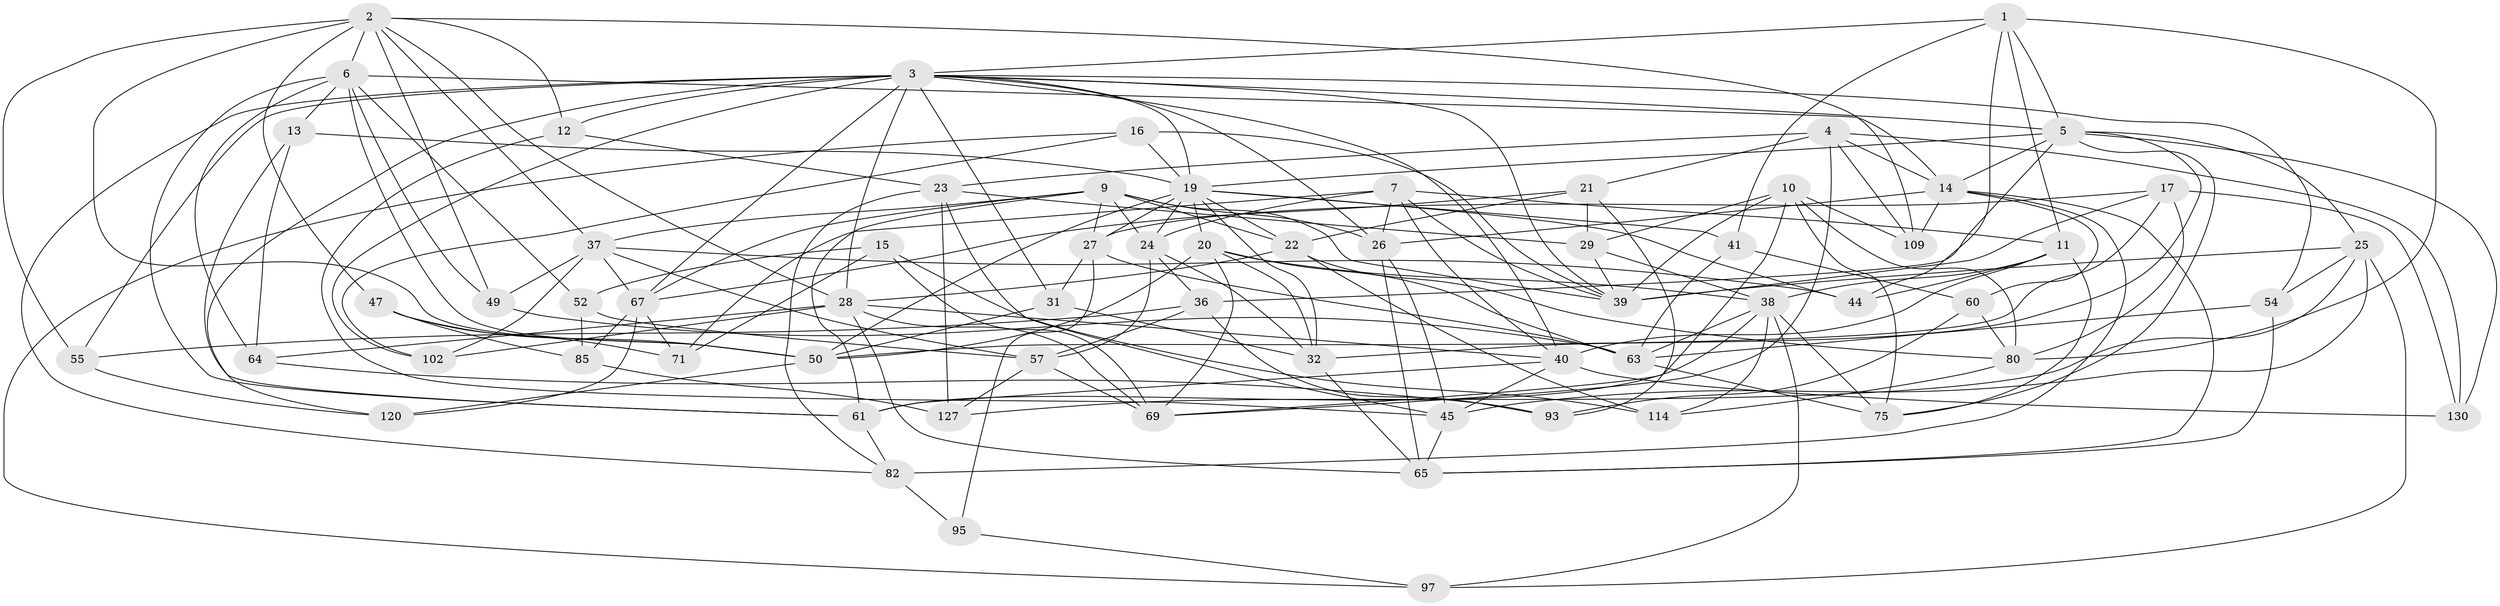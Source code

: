 // original degree distribution, {4: 1.0}
// Generated by graph-tools (version 1.1) at 2025/16/03/09/25 04:16:39]
// undirected, 65 vertices, 186 edges
graph export_dot {
graph [start="1"]
  node [color=gray90,style=filled];
  1 [super="+86"];
  2 [super="+68+53"];
  3 [super="+33+18+30"];
  4 [super="+99"];
  5 [super="+51+58"];
  6 [super="+110+104"];
  7 [super="+8"];
  9 [super="+131+35"];
  10 [super="+111"];
  11 [super="+48"];
  12;
  13;
  14 [super="+77+100"];
  15;
  16;
  17 [super="+66"];
  19 [super="+122+113"];
  20 [super="+62"];
  21 [super="+89"];
  22 [super="+42"];
  23 [super="+112"];
  24 [super="+121"];
  25 [super="+123"];
  26 [super="+119"];
  27 [super="+78"];
  28 [super="+34+92"];
  29 [super="+43"];
  31;
  32 [super="+106"];
  36 [super="+72"];
  37 [super="+59"];
  38 [super="+76+88"];
  39 [super="+124+87"];
  40 [super="+129+105"];
  41;
  44;
  45 [super="+98"];
  47;
  49;
  50 [super="+91+84"];
  52;
  54;
  55;
  57 [super="+108"];
  60;
  61 [super="+94"];
  63 [super="+125+74"];
  64;
  65 [super="+101"];
  67 [super="+115+83"];
  69 [super="+73"];
  71;
  75 [super="+90"];
  80 [super="+81"];
  82 [super="+128"];
  85;
  93;
  95;
  97;
  102;
  109;
  114;
  120;
  127;
  130;
  1 -- 44;
  1 -- 5;
  1 -- 3;
  1 -- 80;
  1 -- 41;
  1 -- 11;
  2 -- 37;
  2 -- 50 [weight=2];
  2 -- 47;
  2 -- 6;
  2 -- 55;
  2 -- 49;
  2 -- 109;
  2 -- 12;
  2 -- 28;
  3 -- 54;
  3 -- 82;
  3 -- 12;
  3 -- 5;
  3 -- 67 [weight=3];
  3 -- 102;
  3 -- 40 [weight=2];
  3 -- 55;
  3 -- 120;
  3 -- 28;
  3 -- 26;
  3 -- 31;
  3 -- 19;
  3 -- 39;
  4 -- 130;
  4 -- 109;
  4 -- 69;
  4 -- 23;
  4 -- 14;
  4 -- 21;
  5 -- 14;
  5 -- 25;
  5 -- 75;
  5 -- 32;
  5 -- 19;
  5 -- 130;
  5 -- 36 [weight=2];
  6 -- 13;
  6 -- 64;
  6 -- 50;
  6 -- 52;
  6 -- 49;
  6 -- 61;
  6 -- 14;
  7 -- 39;
  7 -- 24;
  7 -- 26;
  7 -- 40;
  7 -- 11;
  7 -- 71;
  9 -- 39;
  9 -- 37;
  9 -- 22;
  9 -- 27;
  9 -- 26;
  9 -- 61;
  9 -- 24;
  9 -- 67;
  10 -- 80;
  10 -- 75;
  10 -- 69;
  10 -- 109;
  10 -- 29;
  10 -- 39;
  11 -- 38;
  11 -- 40;
  11 -- 75;
  11 -- 44;
  12 -- 45;
  12 -- 23;
  13 -- 64;
  13 -- 19;
  13 -- 61;
  14 -- 26;
  14 -- 82;
  14 -- 65;
  14 -- 60;
  14 -- 109;
  15 -- 114;
  15 -- 71;
  15 -- 52;
  15 -- 69;
  16 -- 102;
  16 -- 97;
  16 -- 39;
  16 -- 19;
  17 -- 39;
  17 -- 80;
  17 -- 50 [weight=2];
  17 -- 27;
  17 -- 130;
  19 -- 32;
  19 -- 22;
  19 -- 50;
  19 -- 20;
  19 -- 41;
  19 -- 27;
  19 -- 44;
  19 -- 24;
  20 -- 32;
  20 -- 69;
  20 -- 63;
  20 -- 38;
  20 -- 50;
  21 -- 93;
  21 -- 29 [weight=2];
  21 -- 22;
  21 -- 67;
  22 -- 114;
  22 -- 80;
  22 -- 28;
  23 -- 82;
  23 -- 45;
  23 -- 127;
  23 -- 29;
  24 -- 36;
  24 -- 32;
  24 -- 57;
  25 -- 54;
  25 -- 97;
  25 -- 127;
  25 -- 45;
  25 -- 39;
  26 -- 65;
  26 -- 45;
  27 -- 95;
  27 -- 31;
  27 -- 63;
  28 -- 69;
  28 -- 40;
  28 -- 64;
  28 -- 65;
  28 -- 102;
  29 -- 39;
  29 -- 38;
  31 -- 50;
  31 -- 32;
  32 -- 65;
  36 -- 93;
  36 -- 55;
  36 -- 57;
  37 -- 102;
  37 -- 49;
  37 -- 44;
  37 -- 67 [weight=2];
  37 -- 57;
  38 -- 114;
  38 -- 97;
  38 -- 75;
  38 -- 63;
  38 -- 61;
  40 -- 61;
  40 -- 45;
  40 -- 130;
  41 -- 63;
  41 -- 60;
  45 -- 65;
  47 -- 71;
  47 -- 85;
  47 -- 50;
  49 -- 63;
  50 -- 120;
  52 -- 57;
  52 -- 85;
  54 -- 65;
  54 -- 63;
  55 -- 120;
  57 -- 127;
  57 -- 69;
  60 -- 93;
  60 -- 80;
  61 -- 82;
  63 -- 75 [weight=2];
  64 -- 93;
  67 -- 85;
  67 -- 71;
  67 -- 120;
  80 -- 114;
  82 -- 95 [weight=2];
  85 -- 127;
  95 -- 97;
}
